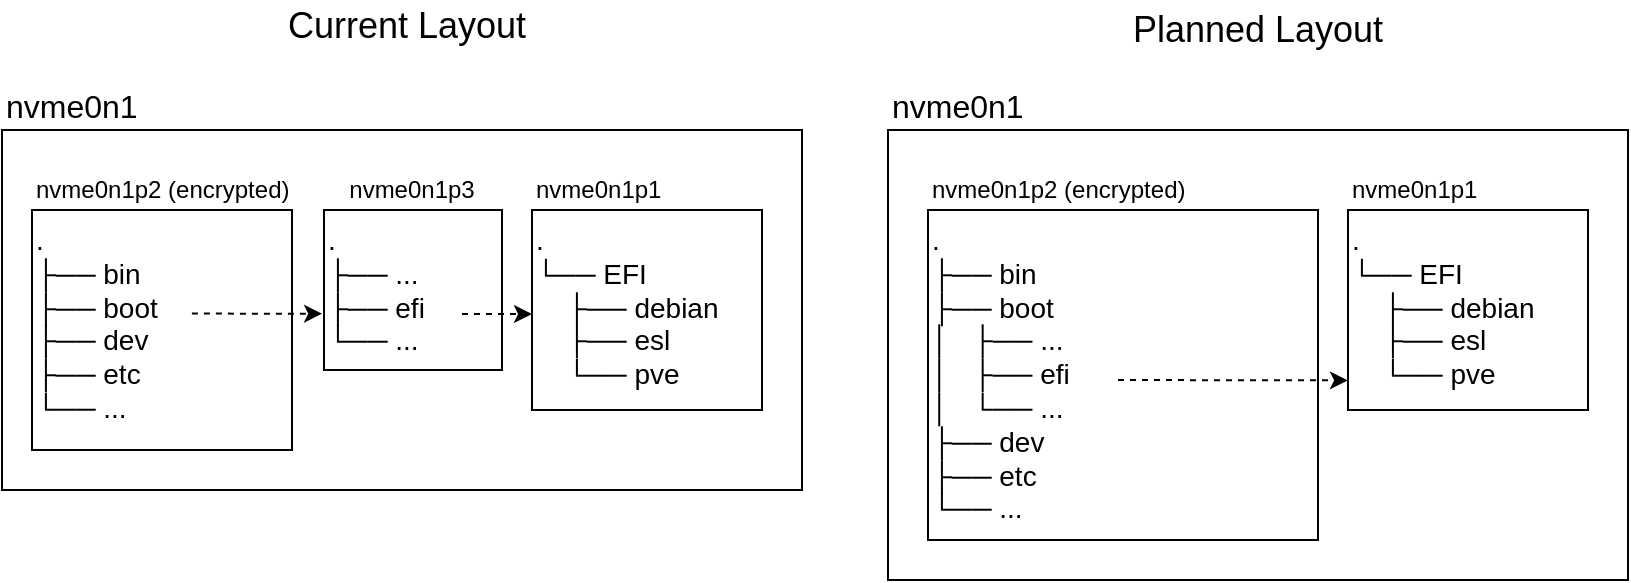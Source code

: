 <mxfile version="27.1.6">
  <diagram name="Page-1" id="ZWpK3I0Gk64P71YcQH8j">
    <mxGraphModel dx="948" dy="864" grid="1" gridSize="5" guides="1" tooltips="1" connect="1" arrows="1" fold="1" page="1" pageScale="1" pageWidth="850" pageHeight="1100" math="0" shadow="0">
      <root>
        <mxCell id="0" />
        <mxCell id="1" parent="0" />
        <mxCell id="OzP5lUg3DVRN7kOEgWU6-22" value="" style="rounded=0;whiteSpace=wrap;html=1;fillColor=none;" vertex="1" parent="1">
          <mxGeometry x="453" y="80" width="370" height="225" as="geometry" />
        </mxCell>
        <mxCell id="OzP5lUg3DVRN7kOEgWU6-1" value="" style="rounded=0;whiteSpace=wrap;html=1;fillColor=none;" vertex="1" parent="1">
          <mxGeometry x="10" y="80" width="400" height="180" as="geometry" />
        </mxCell>
        <mxCell id="OzP5lUg3DVRN7kOEgWU6-2" value="nvme0n1" style="text;html=1;align=left;verticalAlign=middle;whiteSpace=wrap;rounded=0;fontSize=16;" vertex="1" parent="1">
          <mxGeometry x="10" y="55" width="400" height="25" as="geometry" />
        </mxCell>
        <mxCell id="OzP5lUg3DVRN7kOEgWU6-3" value="&lt;div align=&quot;left&quot;&gt;.&lt;br&gt;├── bin&lt;br&gt;├── boot&lt;br&gt;├── dev&lt;br&gt;├── etc&lt;br&gt;└── ...&lt;/div&gt;" style="rounded=0;whiteSpace=wrap;html=1;align=left;fontSize=14;verticalAlign=top;fillColor=none;" vertex="1" parent="1">
          <mxGeometry x="25" y="120" width="130" height="120" as="geometry" />
        </mxCell>
        <mxCell id="OzP5lUg3DVRN7kOEgWU6-6" value=".&lt;br&gt;├── ...&lt;br&gt;├── efi&lt;br&gt;└── ...&lt;div&gt;&lt;br&gt;&lt;/div&gt;" style="rounded=0;whiteSpace=wrap;html=1;align=left;fontSize=14;verticalAlign=top;fillColor=none;" vertex="1" parent="1">
          <mxGeometry x="171" y="120" width="89" height="80" as="geometry" />
        </mxCell>
        <mxCell id="OzP5lUg3DVRN7kOEgWU6-7" value=".&lt;br&gt;└── EFI&lt;br&gt;&amp;nbsp; &amp;nbsp; ├── debian&lt;br&gt;&amp;nbsp; &amp;nbsp; ├── esl&lt;br&gt;&amp;nbsp; &amp;nbsp; └── pve" style="rounded=0;whiteSpace=wrap;html=1;align=left;fontSize=14;verticalAlign=top;fillColor=none;" vertex="1" parent="1">
          <mxGeometry x="275" y="120" width="115" height="100" as="geometry" />
        </mxCell>
        <mxCell id="OzP5lUg3DVRN7kOEgWU6-9" value="" style="endArrow=classic;html=1;rounded=0;exitX=0.615;exitY=0.415;exitDx=0;exitDy=0;exitPerimeter=0;entryX=0.294;entryY=0.464;entryDx=0;entryDy=0;entryPerimeter=0;fontColor=light-dark(#000000,#FF8000);strokeColor=light-dark(#000000,#FF8000);dashed=1;" edge="1" parent="1">
          <mxGeometry width="50" height="50" relative="1" as="geometry">
            <mxPoint x="104.95" y="171.8" as="sourcePoint" />
            <mxPoint x="170.04" y="171.84" as="targetPoint" />
          </mxGeometry>
        </mxCell>
        <mxCell id="OzP5lUg3DVRN7kOEgWU6-10" value="" style="endArrow=classic;html=1;rounded=0;entryX=0;entryY=0.5;entryDx=0;entryDy=0;fontColor=light-dark(#000000,#FF8000);strokeColor=light-dark(#000000,#FF8000);dashed=1;" edge="1" parent="1">
          <mxGeometry width="50" height="50" relative="1" as="geometry">
            <mxPoint x="240" y="172" as="sourcePoint" />
            <mxPoint x="275" y="172" as="targetPoint" />
          </mxGeometry>
        </mxCell>
        <mxCell id="OzP5lUg3DVRN7kOEgWU6-11" value="nvme0n1p2 (encrypted)" style="text;html=1;align=left;verticalAlign=middle;whiteSpace=wrap;rounded=0;" vertex="1" parent="1">
          <mxGeometry x="25" y="100" width="130" height="20" as="geometry" />
        </mxCell>
        <mxCell id="OzP5lUg3DVRN7kOEgWU6-12" value="nvme0n1p3" style="text;html=1;align=center;verticalAlign=middle;whiteSpace=wrap;rounded=0;" vertex="1" parent="1">
          <mxGeometry x="170" y="100" width="90" height="20" as="geometry" />
        </mxCell>
        <mxCell id="OzP5lUg3DVRN7kOEgWU6-13" value="nvme0n1p1" style="text;html=1;align=left;verticalAlign=middle;whiteSpace=wrap;rounded=0;" vertex="1" parent="1">
          <mxGeometry x="275" y="100" width="115" height="20" as="geometry" />
        </mxCell>
        <mxCell id="OzP5lUg3DVRN7kOEgWU6-14" value="&lt;div align=&quot;left&quot;&gt;.&lt;br&gt;├── bin&lt;br&gt;├── boot&lt;br&gt;│&amp;nbsp; &amp;nbsp;├── ...&lt;br&gt;│&amp;nbsp; &amp;nbsp;├── efi&lt;br&gt;│&amp;nbsp; &amp;nbsp;└── ...&lt;br&gt;├── dev&lt;br&gt;├── etc&lt;br&gt;└── ...&lt;/div&gt;" style="rounded=0;whiteSpace=wrap;html=1;align=left;fontSize=14;verticalAlign=top;fillColor=none;" vertex="1" parent="1">
          <mxGeometry x="473" y="120" width="195" height="165" as="geometry" />
        </mxCell>
        <mxCell id="OzP5lUg3DVRN7kOEgWU6-16" value=".&lt;br&gt;└── EFI&lt;br&gt;&amp;nbsp; &amp;nbsp; ├── debian&lt;br&gt;&amp;nbsp; &amp;nbsp; ├── esl&lt;br&gt;&amp;nbsp; &amp;nbsp; └── pve" style="rounded=0;whiteSpace=wrap;html=1;align=left;fontSize=14;verticalAlign=top;fillColor=none;" vertex="1" parent="1">
          <mxGeometry x="683" y="120" width="120" height="100" as="geometry" />
        </mxCell>
        <mxCell id="OzP5lUg3DVRN7kOEgWU6-18" value="" style="endArrow=classic;html=1;rounded=0;entryX=0;entryY=0.852;entryDx=0;entryDy=0;fontColor=light-dark(#000000,#FF8000);strokeColor=light-dark(#000000,#FF8000);dashed=1;entryPerimeter=0;" edge="1" parent="1" target="OzP5lUg3DVRN7kOEgWU6-16">
          <mxGeometry width="50" height="50" relative="1" as="geometry">
            <mxPoint x="568" y="205" as="sourcePoint" />
            <mxPoint x="638" y="205.24" as="targetPoint" />
          </mxGeometry>
        </mxCell>
        <mxCell id="OzP5lUg3DVRN7kOEgWU6-19" value="nvme0n1p2 (encrypted)" style="text;html=1;align=left;verticalAlign=middle;whiteSpace=wrap;rounded=0;" vertex="1" parent="1">
          <mxGeometry x="473" y="100" width="195" height="20" as="geometry" />
        </mxCell>
        <mxCell id="OzP5lUg3DVRN7kOEgWU6-21" value="&lt;div&gt;nvme0n1p1&lt;/div&gt;" style="text;html=1;align=left;verticalAlign=middle;whiteSpace=wrap;rounded=0;" vertex="1" parent="1">
          <mxGeometry x="683" y="100" width="120" height="20" as="geometry" />
        </mxCell>
        <mxCell id="OzP5lUg3DVRN7kOEgWU6-23" value="nvme0n1" style="text;html=1;align=left;verticalAlign=middle;whiteSpace=wrap;rounded=0;fontSize=16;" vertex="1" parent="1">
          <mxGeometry x="453" y="55" width="367" height="25" as="geometry" />
        </mxCell>
        <mxCell id="OzP5lUg3DVRN7kOEgWU6-24" value="Current Layout" style="text;html=1;align=center;verticalAlign=middle;whiteSpace=wrap;rounded=0;fontSize=18;" vertex="1" parent="1">
          <mxGeometry x="10" y="15" width="405" height="25" as="geometry" />
        </mxCell>
        <mxCell id="OzP5lUg3DVRN7kOEgWU6-25" value="Planned Layout" style="text;html=1;align=center;verticalAlign=middle;whiteSpace=wrap;rounded=0;fontSize=18;" vertex="1" parent="1">
          <mxGeometry x="453" y="20" width="370" height="20" as="geometry" />
        </mxCell>
      </root>
    </mxGraphModel>
  </diagram>
</mxfile>
